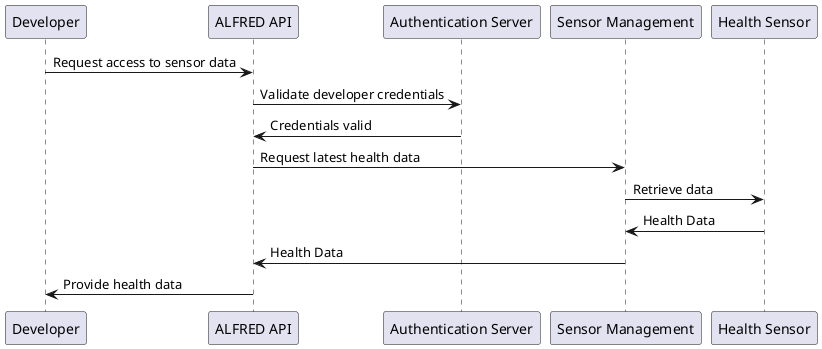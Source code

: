 @startuml
participant Developer
participant "ALFRED API" as API
participant "Authentication Server" as Auth
participant "Sensor Management" as SensorManager
participant "Health Sensor" as Sensor

Developer -> API : Request access to sensor data
API -> Auth : Validate developer credentials
Auth -> API : Credentials valid
API -> SensorManager : Request latest health data
SensorManager -> Sensor : Retrieve data
Sensor -> SensorManager : Health Data
SensorManager -> API : Health Data
API -> Developer : Provide health data
@enduml